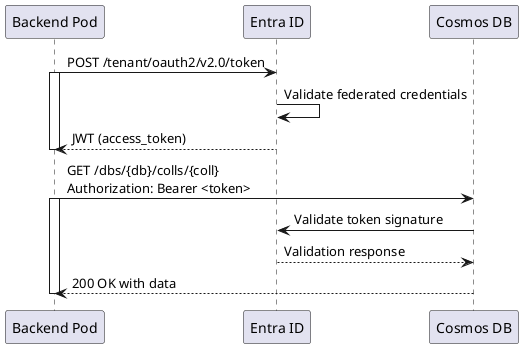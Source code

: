 @startuml Pod Data Workflow
participant "Backend Pod" as Pod
participant "Entra ID" as EntraID
participant "Cosmos DB" as CosmosDB

Pod -> EntraID: POST /tenant/oauth2/v2.0/token
activate Pod
EntraID -> EntraID: Validate federated credentials
EntraID --> Pod: JWT (access_token)
deactivate Pod

Pod -> CosmosDB: GET /dbs/{db}/colls/{coll}\nAuthorization: Bearer <token>
activate Pod
CosmosDB -> EntraID: Validate token signature
EntraID --> CosmosDB: Validation response
CosmosDB --> Pod: 200 OK with data
deactivate Pod
@enduml
